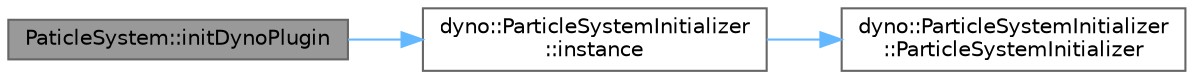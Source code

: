digraph "PaticleSystem::initDynoPlugin"
{
 // LATEX_PDF_SIZE
  bgcolor="transparent";
  edge [fontname=Helvetica,fontsize=10,labelfontname=Helvetica,labelfontsize=10];
  node [fontname=Helvetica,fontsize=10,shape=box,height=0.2,width=0.4];
  rankdir="LR";
  Node1 [id="Node000001",label="PaticleSystem::initDynoPlugin",height=0.2,width=0.4,color="gray40", fillcolor="grey60", style="filled", fontcolor="black",tooltip=" "];
  Node1 -> Node2 [id="edge1_Node000001_Node000002",color="steelblue1",style="solid",tooltip=" "];
  Node2 [id="Node000002",label="dyno::ParticleSystemInitializer\l::instance",height=0.2,width=0.4,color="grey40", fillcolor="white", style="filled",URL="$classdyno_1_1_particle_system_initializer.html#ab62620c19d0c24535a4b96a89c57fd4a",tooltip=" "];
  Node2 -> Node3 [id="edge2_Node000002_Node000003",color="steelblue1",style="solid",tooltip=" "];
  Node3 [id="Node000003",label="dyno::ParticleSystemInitializer\l::ParticleSystemInitializer",height=0.2,width=0.4,color="grey40", fillcolor="white", style="filled",URL="$classdyno_1_1_particle_system_initializer.html#ac292323a4c8f454ebc6c06de47474e33",tooltip=" "];
}
